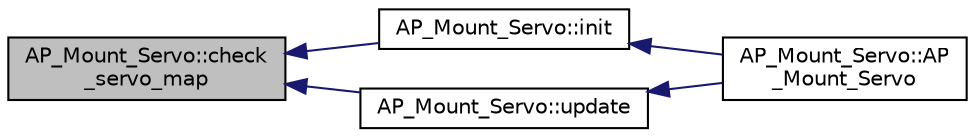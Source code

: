 digraph "AP_Mount_Servo::check_servo_map"
{
 // INTERACTIVE_SVG=YES
  edge [fontname="Helvetica",fontsize="10",labelfontname="Helvetica",labelfontsize="10"];
  node [fontname="Helvetica",fontsize="10",shape=record];
  rankdir="LR";
  Node1 [label="AP_Mount_Servo::check\l_servo_map",height=0.2,width=0.4,color="black", fillcolor="grey75", style="filled", fontcolor="black"];
  Node1 -> Node2 [dir="back",color="midnightblue",fontsize="10",style="solid",fontname="Helvetica"];
  Node2 [label="AP_Mount_Servo::init",height=0.2,width=0.4,color="black", fillcolor="white", style="filled",URL="$classAP__Mount__Servo.html#a4a726a7ee69c6140ceb1cc463a6bcf88"];
  Node2 -> Node3 [dir="back",color="midnightblue",fontsize="10",style="solid",fontname="Helvetica"];
  Node3 [label="AP_Mount_Servo::AP\l_Mount_Servo",height=0.2,width=0.4,color="black", fillcolor="white", style="filled",URL="$classAP__Mount__Servo.html#acb4dd349df7e7697f302a617bd047a47"];
  Node1 -> Node4 [dir="back",color="midnightblue",fontsize="10",style="solid",fontname="Helvetica"];
  Node4 [label="AP_Mount_Servo::update",height=0.2,width=0.4,color="black", fillcolor="white", style="filled",URL="$classAP__Mount__Servo.html#a8f4caa1ed68b0062d25e60c42b333995"];
  Node4 -> Node3 [dir="back",color="midnightblue",fontsize="10",style="solid",fontname="Helvetica"];
}
